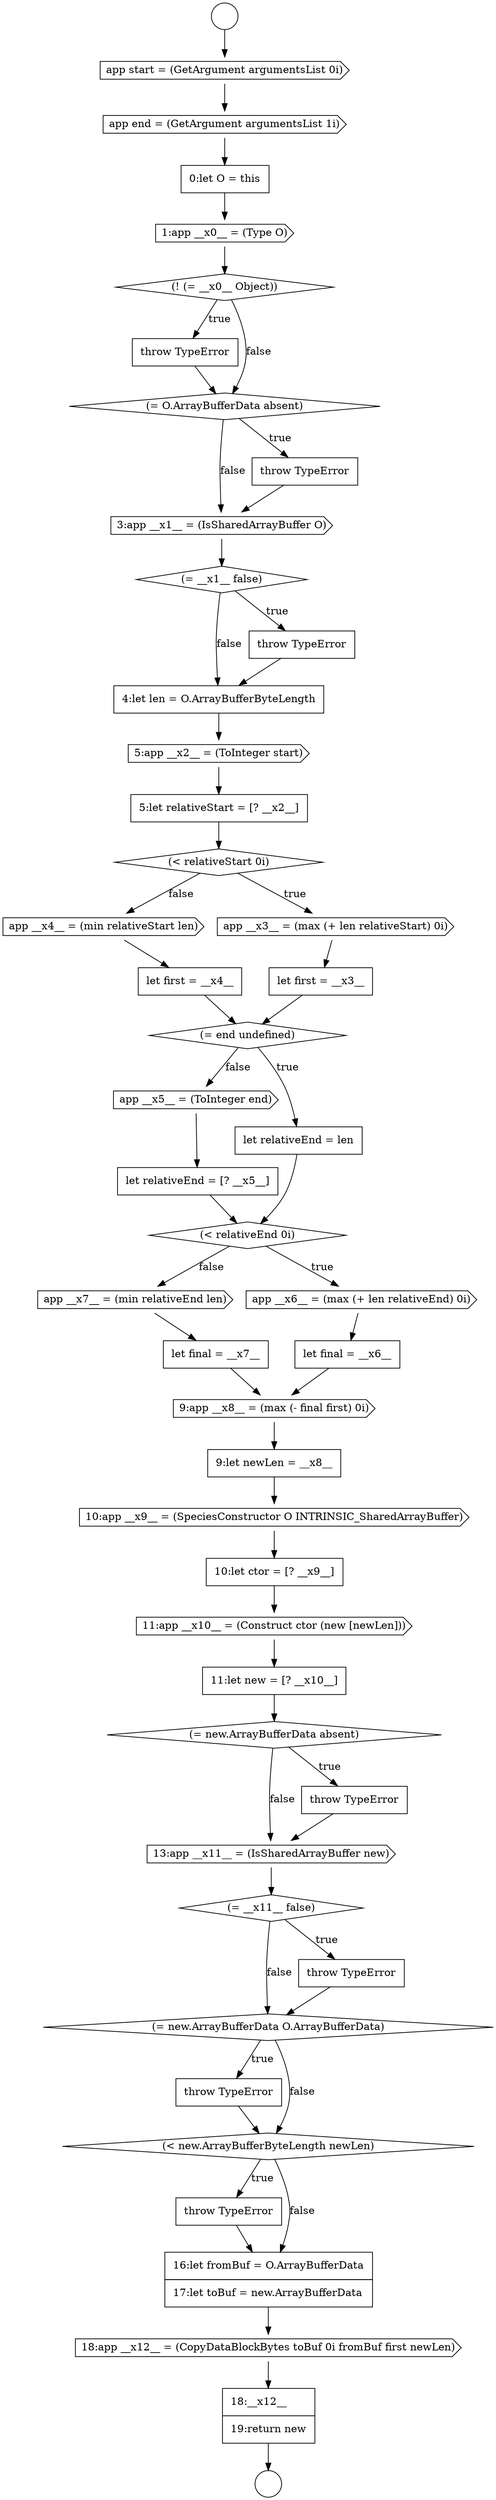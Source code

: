 digraph {
  node16584 [shape=cds, label=<<font color="black">app __x7__ = (min relativeEnd len)</font>> color="black" fillcolor="white" style=filled]
  node16560 [shape=none, margin=0, label=<<font color="black">
    <table border="0" cellborder="1" cellspacing="0" cellpadding="10">
      <tr><td align="left">0:let O = this</td></tr>
    </table>
  </font>> color="black" fillcolor="white" style=filled]
  node16561 [shape=cds, label=<<font color="black">1:app __x0__ = (Type O)</font>> color="black" fillcolor="white" style=filled]
  node16600 [shape=none, margin=0, label=<<font color="black">
    <table border="0" cellborder="1" cellspacing="0" cellpadding="10">
      <tr><td align="left">throw TypeError</td></tr>
    </table>
  </font>> color="black" fillcolor="white" style=filled]
  node16582 [shape=cds, label=<<font color="black">app __x6__ = (max (+ len relativeEnd) 0i)</font>> color="black" fillcolor="white" style=filled]
  node16575 [shape=cds, label=<<font color="black">app __x4__ = (min relativeStart len)</font>> color="black" fillcolor="white" style=filled]
  node16571 [shape=none, margin=0, label=<<font color="black">
    <table border="0" cellborder="1" cellspacing="0" cellpadding="10">
      <tr><td align="left">5:let relativeStart = [? __x2__]</td></tr>
    </table>
  </font>> color="black" fillcolor="white" style=filled]
  node16590 [shape=cds, label=<<font color="black">11:app __x10__ = (Construct ctor (new [newLen]))</font>> color="black" fillcolor="white" style=filled]
  node16558 [shape=cds, label=<<font color="black">app start = (GetArgument argumentsList 0i)</font>> color="black" fillcolor="white" style=filled]
  node16563 [shape=none, margin=0, label=<<font color="black">
    <table border="0" cellborder="1" cellspacing="0" cellpadding="10">
      <tr><td align="left">throw TypeError</td></tr>
    </table>
  </font>> color="black" fillcolor="white" style=filled]
  node16598 [shape=none, margin=0, label=<<font color="black">
    <table border="0" cellborder="1" cellspacing="0" cellpadding="10">
      <tr><td align="left">throw TypeError</td></tr>
    </table>
  </font>> color="black" fillcolor="white" style=filled]
  node16576 [shape=none, margin=0, label=<<font color="black">
    <table border="0" cellborder="1" cellspacing="0" cellpadding="10">
      <tr><td align="left">let first = __x4__</td></tr>
    </table>
  </font>> color="black" fillcolor="white" style=filled]
  node16591 [shape=none, margin=0, label=<<font color="black">
    <table border="0" cellborder="1" cellspacing="0" cellpadding="10">
      <tr><td align="left">11:let new = [? __x10__]</td></tr>
    </table>
  </font>> color="black" fillcolor="white" style=filled]
  node16559 [shape=cds, label=<<font color="black">app end = (GetArgument argumentsList 1i)</font>> color="black" fillcolor="white" style=filled]
  node16566 [shape=cds, label=<<font color="black">3:app __x1__ = (IsSharedArrayBuffer O)</font>> color="black" fillcolor="white" style=filled]
  node16581 [shape=diamond, label=<<font color="black">(&lt; relativeEnd 0i)</font>> color="black" fillcolor="white" style=filled]
  node16572 [shape=diamond, label=<<font color="black">(&lt; relativeStart 0i)</font>> color="black" fillcolor="white" style=filled]
  node16587 [shape=none, margin=0, label=<<font color="black">
    <table border="0" cellborder="1" cellspacing="0" cellpadding="10">
      <tr><td align="left">9:let newLen = __x8__</td></tr>
    </table>
  </font>> color="black" fillcolor="white" style=filled]
  node16562 [shape=diamond, label=<<font color="black">(! (= __x0__ Object))</font>> color="black" fillcolor="white" style=filled]
  node16577 [shape=diamond, label=<<font color="black">(= end undefined)</font>> color="black" fillcolor="white" style=filled]
  node16594 [shape=cds, label=<<font color="black">13:app __x11__ = (IsSharedArrayBuffer new)</font>> color="black" fillcolor="white" style=filled]
  node16565 [shape=none, margin=0, label=<<font color="black">
    <table border="0" cellborder="1" cellspacing="0" cellpadding="10">
      <tr><td align="left">throw TypeError</td></tr>
    </table>
  </font>> color="black" fillcolor="white" style=filled]
  node16592 [shape=diamond, label=<<font color="black">(= new.ArrayBufferData absent)</font>> color="black" fillcolor="white" style=filled]
  node16597 [shape=diamond, label=<<font color="black">(= new.ArrayBufferData O.ArrayBufferData)</font>> color="black" fillcolor="white" style=filled]
  node16556 [shape=circle label=" " color="black" fillcolor="white" style=filled]
  node16569 [shape=none, margin=0, label=<<font color="black">
    <table border="0" cellborder="1" cellspacing="0" cellpadding="10">
      <tr><td align="left">4:let len = O.ArrayBufferByteLength</td></tr>
    </table>
  </font>> color="black" fillcolor="white" style=filled]
  node16601 [shape=none, margin=0, label=<<font color="black">
    <table border="0" cellborder="1" cellspacing="0" cellpadding="10">
      <tr><td align="left">16:let fromBuf = O.ArrayBufferData</td></tr>
      <tr><td align="left">17:let toBuf = new.ArrayBufferData</td></tr>
    </table>
  </font>> color="black" fillcolor="white" style=filled]
  node16588 [shape=cds, label=<<font color="black">10:app __x9__ = (SpeciesConstructor O INTRINSIC_SharedArrayBuffer)</font>> color="black" fillcolor="white" style=filled]
  node16568 [shape=none, margin=0, label=<<font color="black">
    <table border="0" cellborder="1" cellspacing="0" cellpadding="10">
      <tr><td align="left">throw TypeError</td></tr>
    </table>
  </font>> color="black" fillcolor="white" style=filled]
  node16583 [shape=none, margin=0, label=<<font color="black">
    <table border="0" cellborder="1" cellspacing="0" cellpadding="10">
      <tr><td align="left">let final = __x6__</td></tr>
    </table>
  </font>> color="black" fillcolor="white" style=filled]
  node16573 [shape=cds, label=<<font color="black">app __x3__ = (max (+ len relativeStart) 0i)</font>> color="black" fillcolor="white" style=filled]
  node16580 [shape=none, margin=0, label=<<font color="black">
    <table border="0" cellborder="1" cellspacing="0" cellpadding="10">
      <tr><td align="left">let relativeEnd = [? __x5__]</td></tr>
    </table>
  </font>> color="black" fillcolor="white" style=filled]
  node16593 [shape=none, margin=0, label=<<font color="black">
    <table border="0" cellborder="1" cellspacing="0" cellpadding="10">
      <tr><td align="left">throw TypeError</td></tr>
    </table>
  </font>> color="black" fillcolor="white" style=filled]
  node16570 [shape=cds, label=<<font color="black">5:app __x2__ = (ToInteger start)</font>> color="black" fillcolor="white" style=filled]
  node16602 [shape=cds, label=<<font color="black">18:app __x12__ = (CopyDataBlockBytes toBuf 0i fromBuf first newLen)</font>> color="black" fillcolor="white" style=filled]
  node16585 [shape=none, margin=0, label=<<font color="black">
    <table border="0" cellborder="1" cellspacing="0" cellpadding="10">
      <tr><td align="left">let final = __x7__</td></tr>
    </table>
  </font>> color="black" fillcolor="white" style=filled]
  node16557 [shape=circle label=" " color="black" fillcolor="white" style=filled]
  node16567 [shape=diamond, label=<<font color="black">(= __x1__ false)</font>> color="black" fillcolor="white" style=filled]
  node16599 [shape=diamond, label=<<font color="black">(&lt; new.ArrayBufferByteLength newLen)</font>> color="black" fillcolor="white" style=filled]
  node16596 [shape=none, margin=0, label=<<font color="black">
    <table border="0" cellborder="1" cellspacing="0" cellpadding="10">
      <tr><td align="left">throw TypeError</td></tr>
    </table>
  </font>> color="black" fillcolor="white" style=filled]
  node16574 [shape=none, margin=0, label=<<font color="black">
    <table border="0" cellborder="1" cellspacing="0" cellpadding="10">
      <tr><td align="left">let first = __x3__</td></tr>
    </table>
  </font>> color="black" fillcolor="white" style=filled]
  node16589 [shape=none, margin=0, label=<<font color="black">
    <table border="0" cellborder="1" cellspacing="0" cellpadding="10">
      <tr><td align="left">10:let ctor = [? __x9__]</td></tr>
    </table>
  </font>> color="black" fillcolor="white" style=filled]
  node16564 [shape=diamond, label=<<font color="black">(= O.ArrayBufferData absent)</font>> color="black" fillcolor="white" style=filled]
  node16579 [shape=cds, label=<<font color="black">app __x5__ = (ToInteger end)</font>> color="black" fillcolor="white" style=filled]
  node16603 [shape=none, margin=0, label=<<font color="black">
    <table border="0" cellborder="1" cellspacing="0" cellpadding="10">
      <tr><td align="left">18:__x12__</td></tr>
      <tr><td align="left">19:return new</td></tr>
    </table>
  </font>> color="black" fillcolor="white" style=filled]
  node16586 [shape=cds, label=<<font color="black">9:app __x8__ = (max (- final first) 0i)</font>> color="black" fillcolor="white" style=filled]
  node16578 [shape=none, margin=0, label=<<font color="black">
    <table border="0" cellborder="1" cellspacing="0" cellpadding="10">
      <tr><td align="left">let relativeEnd = len</td></tr>
    </table>
  </font>> color="black" fillcolor="white" style=filled]
  node16595 [shape=diamond, label=<<font color="black">(= __x11__ false)</font>> color="black" fillcolor="white" style=filled]
  node16570 -> node16571 [ color="black"]
  node16590 -> node16591 [ color="black"]
  node16577 -> node16578 [label=<<font color="black">true</font>> color="black"]
  node16577 -> node16579 [label=<<font color="black">false</font>> color="black"]
  node16601 -> node16602 [ color="black"]
  node16568 -> node16569 [ color="black"]
  node16571 -> node16572 [ color="black"]
  node16574 -> node16577 [ color="black"]
  node16586 -> node16587 [ color="black"]
  node16603 -> node16557 [ color="black"]
  node16580 -> node16581 [ color="black"]
  node16598 -> node16599 [ color="black"]
  node16561 -> node16562 [ color="black"]
  node16569 -> node16570 [ color="black"]
  node16563 -> node16564 [ color="black"]
  node16599 -> node16600 [label=<<font color="black">true</font>> color="black"]
  node16599 -> node16601 [label=<<font color="black">false</font>> color="black"]
  node16584 -> node16585 [ color="black"]
  node16596 -> node16597 [ color="black"]
  node16573 -> node16574 [ color="black"]
  node16556 -> node16558 [ color="black"]
  node16558 -> node16559 [ color="black"]
  node16591 -> node16592 [ color="black"]
  node16564 -> node16565 [label=<<font color="black">true</font>> color="black"]
  node16564 -> node16566 [label=<<font color="black">false</font>> color="black"]
  node16578 -> node16581 [ color="black"]
  node16597 -> node16598 [label=<<font color="black">true</font>> color="black"]
  node16597 -> node16599 [label=<<font color="black">false</font>> color="black"]
  node16585 -> node16586 [ color="black"]
  node16576 -> node16577 [ color="black"]
  node16593 -> node16594 [ color="black"]
  node16579 -> node16580 [ color="black"]
  node16572 -> node16573 [label=<<font color="black">true</font>> color="black"]
  node16572 -> node16575 [label=<<font color="black">false</font>> color="black"]
  node16600 -> node16601 [ color="black"]
  node16565 -> node16566 [ color="black"]
  node16589 -> node16590 [ color="black"]
  node16583 -> node16586 [ color="black"]
  node16592 -> node16593 [label=<<font color="black">true</font>> color="black"]
  node16592 -> node16594 [label=<<font color="black">false</font>> color="black"]
  node16587 -> node16588 [ color="black"]
  node16559 -> node16560 [ color="black"]
  node16560 -> node16561 [ color="black"]
  node16595 -> node16596 [label=<<font color="black">true</font>> color="black"]
  node16595 -> node16597 [label=<<font color="black">false</font>> color="black"]
  node16588 -> node16589 [ color="black"]
  node16581 -> node16582 [label=<<font color="black">true</font>> color="black"]
  node16581 -> node16584 [label=<<font color="black">false</font>> color="black"]
  node16566 -> node16567 [ color="black"]
  node16602 -> node16603 [ color="black"]
  node16575 -> node16576 [ color="black"]
  node16567 -> node16568 [label=<<font color="black">true</font>> color="black"]
  node16567 -> node16569 [label=<<font color="black">false</font>> color="black"]
  node16594 -> node16595 [ color="black"]
  node16562 -> node16563 [label=<<font color="black">true</font>> color="black"]
  node16562 -> node16564 [label=<<font color="black">false</font>> color="black"]
  node16582 -> node16583 [ color="black"]
}
